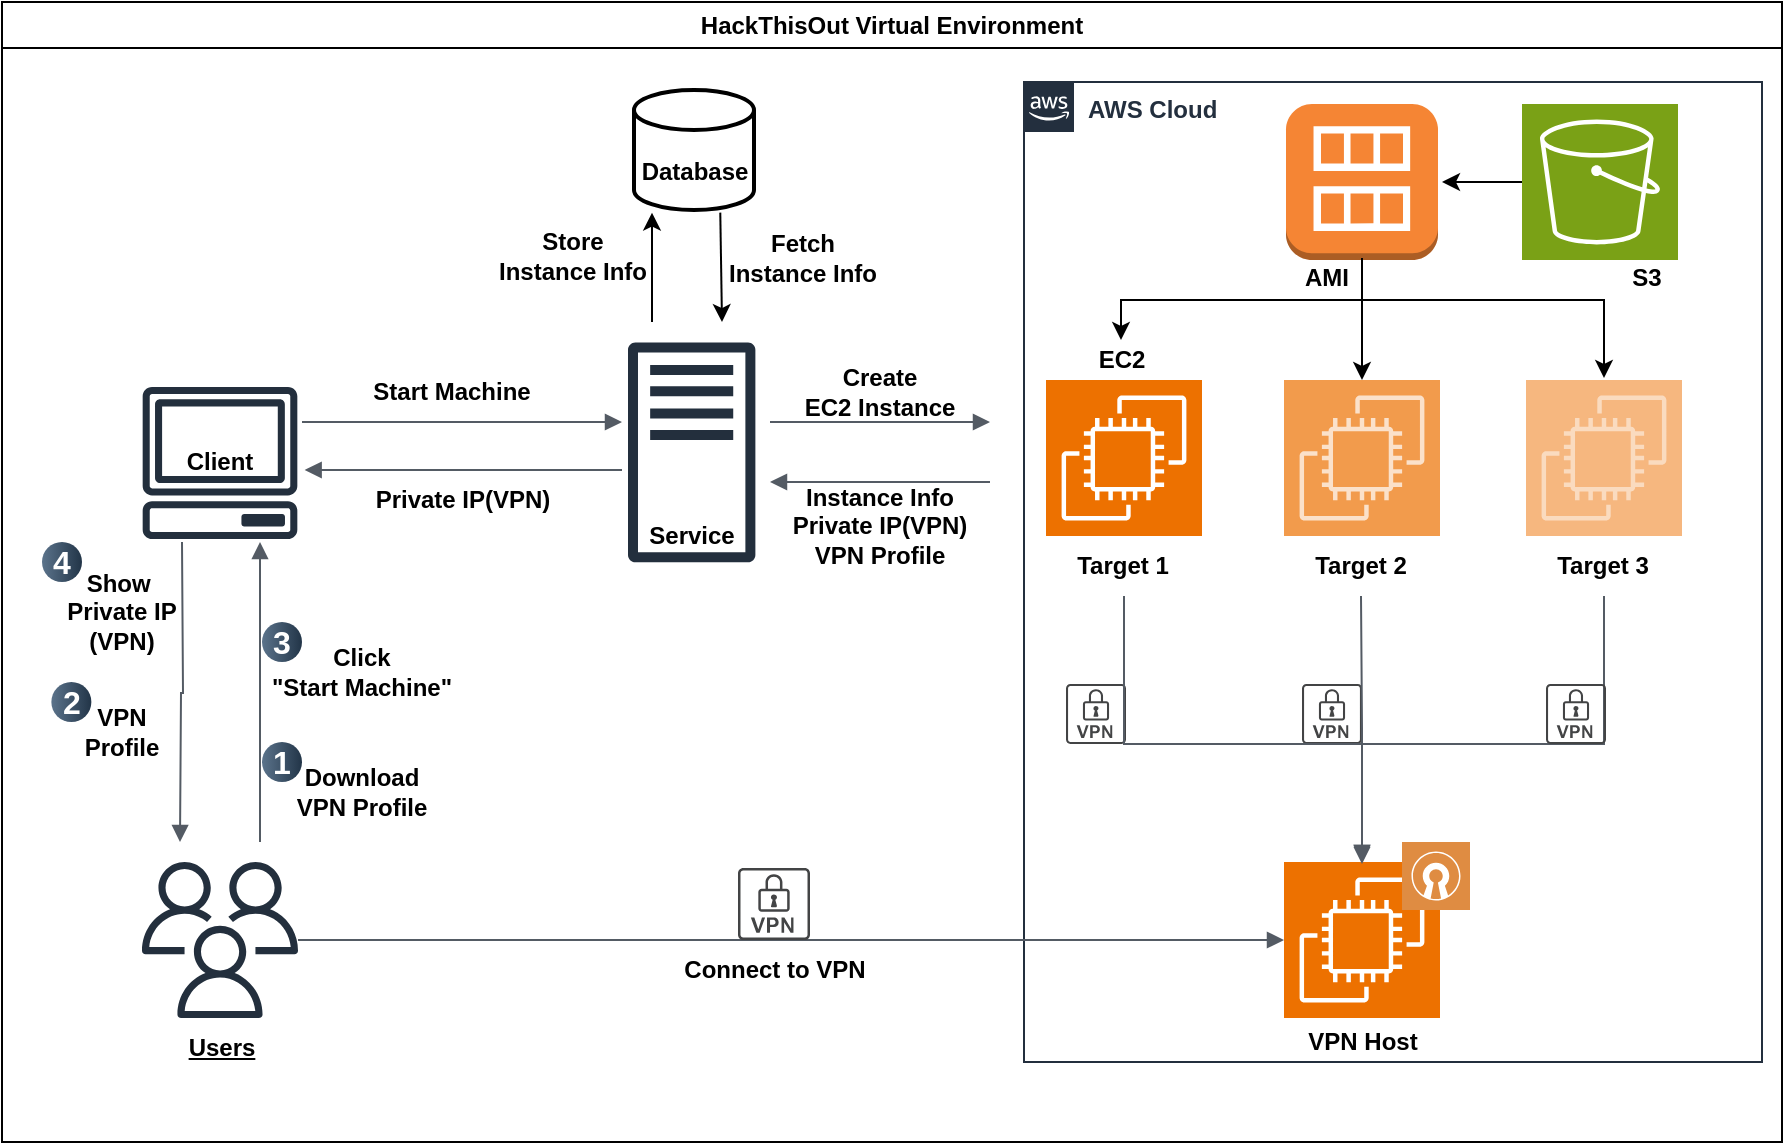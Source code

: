 <mxfile version="24.7.17">
  <diagram name="페이지-1" id="2hG1okMjOtvaAzbNeR-Z">
    <mxGraphModel dx="1098" dy="854" grid="1" gridSize="10" guides="1" tooltips="1" connect="1" arrows="1" fold="1" page="1" pageScale="1" pageWidth="1169" pageHeight="827" math="0" shadow="0">
      <root>
        <mxCell id="0" />
        <mxCell id="1" parent="0" />
        <mxCell id="3LaHb4LpxNbKLYxc8JNl-5" value="" style="sketch=0;points=[[0,0,0],[0.25,0,0],[0.5,0,0],[0.75,0,0],[1,0,0],[0,1,0],[0.25,1,0],[0.5,1,0],[0.75,1,0],[1,1,0],[0,0.25,0],[0,0.5,0],[0,0.75,0],[1,0.25,0],[1,0.5,0],[1,0.75,0]];outlineConnect=0;fontColor=#232F3E;fillColor=#ED7100;strokeColor=#ffffff;dashed=0;verticalLabelPosition=bottom;verticalAlign=top;align=center;html=1;fontSize=12;fontStyle=1;aspect=fixed;shape=mxgraph.aws4.resourceIcon;resIcon=mxgraph.aws4.ec2;" parent="1" vertex="1">
          <mxGeometry x="821" y="610" width="78" height="78" as="geometry" />
        </mxCell>
        <mxCell id="3LaHb4LpxNbKLYxc8JNl-77" value="HackThisOut Virtual Environment" style="swimlane;whiteSpace=wrap;html=1;align=center;" parent="1" vertex="1">
          <mxGeometry x="180" y="180" width="890" height="570" as="geometry">
            <mxRectangle x="180" y="180" width="170" height="30" as="alternateBounds" />
          </mxGeometry>
        </mxCell>
        <mxCell id="3LaHb4LpxNbKLYxc8JNl-56" value="AWS Cloud" style="points=[[0,0],[0.25,0],[0.5,0],[0.75,0],[1,0],[1,0.25],[1,0.5],[1,0.75],[1,1],[0.75,1],[0.5,1],[0.25,1],[0,1],[0,0.75],[0,0.5],[0,0.25]];outlineConnect=0;gradientColor=none;html=1;whiteSpace=wrap;fontSize=12;fontStyle=1;container=1;pointerEvents=0;collapsible=0;recursiveResize=0;shape=mxgraph.aws4.group;grIcon=mxgraph.aws4.group_aws_cloud_alt;strokeColor=#232F3E;fillColor=none;verticalAlign=top;align=left;spacingLeft=30;fontColor=#232F3E;dashed=0;" parent="3LaHb4LpxNbKLYxc8JNl-77" vertex="1">
          <mxGeometry x="511" y="40" width="369" height="490" as="geometry" />
        </mxCell>
        <mxCell id="3LaHb4LpxNbKLYxc8JNl-60" value="&lt;b&gt;VPN Host&lt;/b&gt;" style="text;html=1;align=center;verticalAlign=middle;whiteSpace=wrap;rounded=0;" parent="3LaHb4LpxNbKLYxc8JNl-56" vertex="1">
          <mxGeometry x="129" y="470" width="81" height="20" as="geometry" />
        </mxCell>
        <mxCell id="lUv1DDebho9h5tD2_DkO-5" value="" style="sketch=0;pointerEvents=1;shadow=0;dashed=0;html=1;strokeColor=none;fillColor=#434445;aspect=fixed;labelPosition=center;verticalLabelPosition=bottom;verticalAlign=top;align=center;outlineConnect=0;shape=mxgraph.vvd.vpn;fontStyle=1" parent="3LaHb4LpxNbKLYxc8JNl-56" vertex="1">
          <mxGeometry x="21" y="301" width="30" height="30" as="geometry" />
        </mxCell>
        <mxCell id="lUv1DDebho9h5tD2_DkO-7" value="" style="sketch=0;pointerEvents=1;shadow=0;dashed=0;html=1;strokeColor=none;fillColor=#434445;aspect=fixed;labelPosition=center;verticalLabelPosition=bottom;verticalAlign=top;align=center;outlineConnect=0;shape=mxgraph.vvd.vpn;fontStyle=1" parent="3LaHb4LpxNbKLYxc8JNl-56" vertex="1">
          <mxGeometry x="139" y="301" width="30" height="30" as="geometry" />
        </mxCell>
        <mxCell id="lUv1DDebho9h5tD2_DkO-35" value="" style="edgeStyle=orthogonalEdgeStyle;rounded=0;orthogonalLoop=1;jettySize=auto;html=1;" parent="3LaHb4LpxNbKLYxc8JNl-56" source="28ll6sZqFDaZWbsDjpcL-3" edge="1">
          <mxGeometry relative="1" as="geometry">
            <mxPoint x="209" y="50" as="targetPoint" />
          </mxGeometry>
        </mxCell>
        <mxCell id="28ll6sZqFDaZWbsDjpcL-3" value="" style="sketch=0;points=[[0,0,0],[0.25,0,0],[0.5,0,0],[0.75,0,0],[1,0,0],[0,1,0],[0.25,1,0],[0.5,1,0],[0.75,1,0],[1,1,0],[0,0.25,0],[0,0.5,0],[0,0.75,0],[1,0.25,0],[1,0.5,0],[1,0.75,0]];outlineConnect=0;fontColor=#232F3E;fillColor=#7AA116;strokeColor=#ffffff;dashed=0;verticalLabelPosition=bottom;verticalAlign=top;align=center;html=1;fontSize=12;fontStyle=1;aspect=fixed;shape=mxgraph.aws4.resourceIcon;resIcon=mxgraph.aws4.s3;" parent="3LaHb4LpxNbKLYxc8JNl-56" vertex="1">
          <mxGeometry x="249" y="11" width="78" height="78" as="geometry" />
        </mxCell>
        <mxCell id="3LaHb4LpxNbKLYxc8JNl-53" value="S3" style="text;html=1;align=center;verticalAlign=middle;whiteSpace=wrap;rounded=0;strokeColor=none;fontStyle=1" parent="3LaHb4LpxNbKLYxc8JNl-56" vertex="1">
          <mxGeometry x="296" y="89" width="31" height="17" as="geometry" />
        </mxCell>
        <mxCell id="lUv1DDebho9h5tD2_DkO-27" value="" style="outlineConnect=0;dashed=0;verticalLabelPosition=bottom;verticalAlign=top;align=center;html=1;shape=mxgraph.aws3.ami;fillColor=#F58534;gradientColor=none;" parent="3LaHb4LpxNbKLYxc8JNl-56" vertex="1">
          <mxGeometry x="131" y="11" width="76" height="78" as="geometry" />
        </mxCell>
        <mxCell id="lUv1DDebho9h5tD2_DkO-29" value="&lt;b&gt;AMI&lt;/b&gt;" style="text;html=1;align=center;verticalAlign=middle;resizable=0;points=[];autosize=1;strokeColor=none;fillColor=none;" parent="3LaHb4LpxNbKLYxc8JNl-56" vertex="1">
          <mxGeometry x="126" y="83" width="50" height="30" as="geometry" />
        </mxCell>
        <mxCell id="3LaHb4LpxNbKLYxc8JNl-73" value="" style="sketch=0;pointerEvents=1;shadow=0;dashed=0;html=1;strokeColor=none;fillColor=#DF8C42;labelPosition=center;verticalLabelPosition=bottom;verticalAlign=top;align=center;outlineConnect=0;shape=mxgraph.veeam2.open_vpn;" parent="3LaHb4LpxNbKLYxc8JNl-56" vertex="1">
          <mxGeometry x="189" y="380" width="34" height="34" as="geometry" />
        </mxCell>
        <mxCell id="lUv1DDebho9h5tD2_DkO-4" value="" style="strokeWidth=2;html=1;shape=mxgraph.flowchart.database;whiteSpace=wrap;" parent="3LaHb4LpxNbKLYxc8JNl-77" vertex="1">
          <mxGeometry x="316" y="44" width="60" height="60" as="geometry" />
        </mxCell>
        <mxCell id="lUv1DDebho9h5tD2_DkO-9" value="" style="endArrow=classic;html=1;rounded=0;entryX=0.15;entryY=1.022;entryDx=0;entryDy=0;entryPerimeter=0;" parent="3LaHb4LpxNbKLYxc8JNl-77" target="lUv1DDebho9h5tD2_DkO-4" edge="1">
          <mxGeometry width="50" height="50" relative="1" as="geometry">
            <mxPoint x="325" y="160" as="sourcePoint" />
            <mxPoint x="290" y="100" as="targetPoint" />
          </mxGeometry>
        </mxCell>
        <mxCell id="lUv1DDebho9h5tD2_DkO-11" value="&lt;div&gt;&lt;b&gt;Store&lt;/b&gt;&lt;/div&gt;&lt;b&gt;Instance Info&lt;/b&gt;" style="text;html=1;align=center;verticalAlign=middle;resizable=0;points=[];autosize=1;strokeColor=none;fillColor=none;" parent="3LaHb4LpxNbKLYxc8JNl-77" vertex="1">
          <mxGeometry x="235" y="107" width="100" height="40" as="geometry" />
        </mxCell>
        <mxCell id="lUv1DDebho9h5tD2_DkO-12" value="&lt;div&gt;&lt;b&gt;Fetch&lt;/b&gt;&lt;/div&gt;&lt;b&gt;Instance Info&lt;/b&gt;" style="text;html=1;align=center;verticalAlign=middle;resizable=0;points=[];autosize=1;strokeColor=none;fillColor=none;" parent="3LaHb4LpxNbKLYxc8JNl-77" vertex="1">
          <mxGeometry x="350" y="108" width="100" height="40" as="geometry" />
        </mxCell>
        <mxCell id="lUv1DDebho9h5tD2_DkO-36" value="&lt;b&gt;Database&lt;/b&gt;" style="text;html=1;align=center;verticalAlign=middle;resizable=0;points=[];autosize=1;strokeColor=none;fillColor=none;" parent="3LaHb4LpxNbKLYxc8JNl-77" vertex="1">
          <mxGeometry x="306" y="70" width="80" height="30" as="geometry" />
        </mxCell>
        <mxCell id="3LaHb4LpxNbKLYxc8JNl-21" value="" style="group;fontStyle=1" parent="1" vertex="1" connectable="0">
          <mxGeometry x="250" y="610" width="80" height="108" as="geometry" />
        </mxCell>
        <mxCell id="3LaHb4LpxNbKLYxc8JNl-16" value="" style="sketch=0;outlineConnect=0;fontColor=#232F3E;gradientColor=none;fillColor=#232F3D;strokeColor=none;dashed=0;verticalLabelPosition=bottom;verticalAlign=top;align=center;html=1;fontSize=12;fontStyle=1;aspect=fixed;pointerEvents=1;shape=mxgraph.aws4.users;" parent="3LaHb4LpxNbKLYxc8JNl-21" vertex="1">
          <mxGeometry width="78" height="78" as="geometry" />
        </mxCell>
        <mxCell id="3LaHb4LpxNbKLYxc8JNl-20" value="&lt;span&gt;&lt;u&gt;Users&lt;/u&gt;&lt;/span&gt;" style="text;html=1;align=center;verticalAlign=middle;whiteSpace=wrap;rounded=0;fontStyle=1" parent="3LaHb4LpxNbKLYxc8JNl-21" vertex="1">
          <mxGeometry y="78" width="80" height="30" as="geometry" />
        </mxCell>
        <mxCell id="3LaHb4LpxNbKLYxc8JNl-22" value="" style="group;fontStyle=1" parent="1" vertex="1" connectable="0">
          <mxGeometry x="250" y="372.5" width="80" height="100" as="geometry" />
        </mxCell>
        <mxCell id="28ll6sZqFDaZWbsDjpcL-4" value="" style="sketch=0;outlineConnect=0;fontColor=#232F3E;gradientColor=none;fillColor=#232F3D;strokeColor=none;dashed=0;verticalLabelPosition=bottom;verticalAlign=top;align=center;html=1;fontSize=12;fontStyle=1;aspect=fixed;pointerEvents=1;shape=mxgraph.aws4.client;" parent="3LaHb4LpxNbKLYxc8JNl-22" vertex="1">
          <mxGeometry width="78" height="76" as="geometry" />
        </mxCell>
        <mxCell id="3LaHb4LpxNbKLYxc8JNl-19" value="Client" style="text;html=1;align=center;verticalAlign=middle;whiteSpace=wrap;rounded=0;fontStyle=1" parent="3LaHb4LpxNbKLYxc8JNl-22" vertex="1">
          <mxGeometry x="-1" y="25" width="80" height="24" as="geometry" />
        </mxCell>
        <mxCell id="3LaHb4LpxNbKLYxc8JNl-23" value="" style="edgeStyle=orthogonalEdgeStyle;html=1;endArrow=block;elbow=vertical;startArrow=none;endFill=1;strokeColor=#545B64;rounded=0;entryX=0;entryY=0.5;entryDx=0;entryDy=0;entryPerimeter=0;fontStyle=1" parent="1" source="3LaHb4LpxNbKLYxc8JNl-16" target="3LaHb4LpxNbKLYxc8JNl-5" edge="1">
          <mxGeometry width="100" relative="1" as="geometry">
            <mxPoint x="471" y="470" as="sourcePoint" />
            <mxPoint x="571" y="470" as="targetPoint" />
          </mxGeometry>
        </mxCell>
        <mxCell id="3LaHb4LpxNbKLYxc8JNl-25" value="" style="sketch=0;pointerEvents=1;shadow=0;dashed=0;html=1;strokeColor=none;fillColor=#434445;aspect=fixed;labelPosition=center;verticalLabelPosition=bottom;verticalAlign=top;align=center;outlineConnect=0;shape=mxgraph.vvd.vpn;fontStyle=1" parent="1" vertex="1">
          <mxGeometry x="548" y="613" width="36" height="36" as="geometry" />
        </mxCell>
        <mxCell id="28ll6sZqFDaZWbsDjpcL-1" value="" style="sketch=0;points=[[0,0,0],[0.25,0,0],[0.5,0,0],[0.75,0,0],[1,0,0],[0,1,0],[0.25,1,0],[0.5,1,0],[0.75,1,0],[1,1,0],[0,0.25,0],[0,0.5,0],[0,0.75,0],[1,0.25,0],[1,0.5,0],[1,0.75,0]];outlineConnect=0;fontColor=#232F3E;fillColor=#ED7100;strokeColor=#ffffff;dashed=0;verticalLabelPosition=bottom;verticalAlign=top;align=center;html=1;fontSize=12;fontStyle=1;aspect=fixed;shape=mxgraph.aws4.resourceIcon;resIcon=mxgraph.aws4.ec2;" parent="1" vertex="1">
          <mxGeometry x="702" y="369" width="78" height="78" as="geometry" />
        </mxCell>
        <mxCell id="28ll6sZqFDaZWbsDjpcL-2" value="" style="sketch=0;points=[[0,0,0],[0.25,0,0],[0.5,0,0],[0.75,0,0],[1,0,0],[0,1,0],[0.25,1,0],[0.5,1,0],[0.75,1,0],[1,1,0],[0,0.25,0],[0,0.5,0],[0,0.75,0],[1,0.25,0],[1,0.5,0],[1,0.75,0]];outlineConnect=0;fontColor=#232F3E;fillColor=#ED7100;strokeColor=#ffffff;dashed=0;verticalLabelPosition=bottom;verticalAlign=top;align=center;html=1;fontSize=12;fontStyle=1;aspect=fixed;shape=mxgraph.aws4.resourceIcon;resIcon=mxgraph.aws4.ec2;opacity=70;" parent="1" vertex="1">
          <mxGeometry x="821" y="369" width="78" height="78" as="geometry" />
        </mxCell>
        <mxCell id="3LaHb4LpxNbKLYxc8JNl-9" value="" style="edgeStyle=orthogonalEdgeStyle;html=1;endArrow=none;elbow=vertical;startArrow=block;startFill=1;strokeColor=#545B64;rounded=0;exitX=0.5;exitY=0;exitDx=0;exitDy=0;exitPerimeter=0;fontStyle=1;entryX=0.5;entryY=1;entryDx=0;entryDy=0;" parent="1" source="3LaHb4LpxNbKLYxc8JNl-5" target="3LaHb4LpxNbKLYxc8JNl-49" edge="1">
          <mxGeometry width="100" relative="1" as="geometry">
            <mxPoint x="711" y="520" as="sourcePoint" />
            <mxPoint x="741" y="500" as="targetPoint" />
            <Array as="points">
              <mxPoint x="860" y="551" />
              <mxPoint x="741" y="551" />
              <mxPoint x="741" y="477" />
            </Array>
          </mxGeometry>
        </mxCell>
        <mxCell id="3LaHb4LpxNbKLYxc8JNl-10" value="" style="edgeStyle=orthogonalEdgeStyle;html=1;endArrow=none;elbow=vertical;startArrow=block;startFill=1;strokeColor=#545B64;rounded=0;exitX=0.5;exitY=0;exitDx=0;exitDy=0;exitPerimeter=0;entryX=0.5;entryY=1;entryDx=0;entryDy=0;fontStyle=1" parent="1" source="3LaHb4LpxNbKLYxc8JNl-5" target="3LaHb4LpxNbKLYxc8JNl-50" edge="1">
          <mxGeometry width="100" relative="1" as="geometry">
            <mxPoint x="701" y="560" as="sourcePoint" />
            <mxPoint x="860" y="510" as="targetPoint" />
          </mxGeometry>
        </mxCell>
        <mxCell id="3LaHb4LpxNbKLYxc8JNl-12" value="" style="edgeStyle=orthogonalEdgeStyle;html=1;endArrow=none;elbow=vertical;startArrow=block;startFill=1;strokeColor=#545B64;rounded=0;exitX=0.5;exitY=0;exitDx=0;exitDy=0;exitPerimeter=0;fontStyle=1;entryX=0.5;entryY=1;entryDx=0;entryDy=0;" parent="1" target="3LaHb4LpxNbKLYxc8JNl-51" edge="1">
          <mxGeometry width="100" relative="1" as="geometry">
            <mxPoint x="860" y="611.0" as="sourcePoint" />
            <mxPoint x="1010" y="520" as="targetPoint" />
            <Array as="points">
              <mxPoint x="860" y="551" />
              <mxPoint x="981" y="551" />
              <mxPoint x="981" y="477" />
            </Array>
          </mxGeometry>
        </mxCell>
        <mxCell id="3LaHb4LpxNbKLYxc8JNl-11" value="" style="sketch=0;points=[[0,0,0],[0.25,0,0],[0.5,0,0],[0.75,0,0],[1,0,0],[0,1,0],[0.25,1,0],[0.5,1,0],[0.75,1,0],[1,1,0],[0,0.25,0],[0,0.5,0],[0,0.75,0],[1,0.25,0],[1,0.5,0],[1,0.75,0]];outlineConnect=0;fontColor=#232F3E;fillColor=#ED7100;strokeColor=#ffffff;dashed=0;verticalLabelPosition=bottom;verticalAlign=top;align=center;html=1;fontSize=12;fontStyle=1;aspect=fixed;shape=mxgraph.aws4.resourceIcon;resIcon=mxgraph.aws4.ec2;opacity=50;" parent="1" vertex="1">
          <mxGeometry x="942" y="369" width="78" height="78" as="geometry" />
        </mxCell>
        <mxCell id="3LaHb4LpxNbKLYxc8JNl-40" value="" style="group;fontStyle=1" parent="1" vertex="1" connectable="0">
          <mxGeometry x="224.68" y="298" width="231.32" height="30" as="geometry" />
        </mxCell>
        <mxCell id="3LaHb4LpxNbKLYxc8JNl-33" value="" style="edgeStyle=orthogonalEdgeStyle;html=1;endArrow=block;elbow=vertical;startArrow=none;endFill=1;strokeColor=#545B64;rounded=0;fontStyle=1" parent="3LaHb4LpxNbKLYxc8JNl-40" edge="1">
          <mxGeometry width="100" relative="1" as="geometry">
            <mxPoint x="105.32" y="92" as="sourcePoint" />
            <mxPoint x="265.32" y="92" as="targetPoint" />
          </mxGeometry>
        </mxCell>
        <mxCell id="3LaHb4LpxNbKLYxc8JNl-43" value="" style="group;fontStyle=1" parent="1" vertex="1" connectable="0">
          <mxGeometry x="564" y="360" width="110" height="30" as="geometry" />
        </mxCell>
        <mxCell id="3LaHb4LpxNbKLYxc8JNl-35" value="" style="edgeStyle=orthogonalEdgeStyle;html=1;endArrow=block;elbow=vertical;startArrow=none;endFill=1;strokeColor=#545B64;rounded=0;fontStyle=1" parent="3LaHb4LpxNbKLYxc8JNl-43" edge="1">
          <mxGeometry width="100" relative="1" as="geometry">
            <mxPoint y="30" as="sourcePoint" />
            <mxPoint x="110" y="30" as="targetPoint" />
          </mxGeometry>
        </mxCell>
        <mxCell id="3LaHb4LpxNbKLYxc8JNl-39" value="Create&lt;div&gt;EC2 Instance&lt;/div&gt;" style="text;html=1;align=center;verticalAlign=middle;whiteSpace=wrap;rounded=0;fontStyle=1" parent="3LaHb4LpxNbKLYxc8JNl-43" vertex="1">
          <mxGeometry width="110" height="30" as="geometry" />
        </mxCell>
        <mxCell id="3LaHb4LpxNbKLYxc8JNl-46" value="" style="group;fontStyle=1" parent="1" vertex="1" connectable="0">
          <mxGeometry x="331.32" y="414" width="158.68" height="30" as="geometry" />
        </mxCell>
        <mxCell id="3LaHb4LpxNbKLYxc8JNl-47" value="" style="edgeStyle=orthogonalEdgeStyle;html=1;endArrow=none;elbow=vertical;startArrow=block;startFill=1;strokeColor=#545B64;rounded=0;fontStyle=1" parent="3LaHb4LpxNbKLYxc8JNl-46" edge="1">
          <mxGeometry width="100" relative="1" as="geometry">
            <mxPoint as="sourcePoint" />
            <mxPoint x="158.68" as="targetPoint" />
          </mxGeometry>
        </mxCell>
        <mxCell id="3LaHb4LpxNbKLYxc8JNl-48" value="&lt;div&gt;Private IP(VPN)&lt;/div&gt;" style="text;html=1;align=center;verticalAlign=middle;whiteSpace=wrap;rounded=0;fontStyle=1" parent="3LaHb4LpxNbKLYxc8JNl-46" vertex="1">
          <mxGeometry width="158.68" height="30" as="geometry" />
        </mxCell>
        <mxCell id="3LaHb4LpxNbKLYxc8JNl-38" value="&lt;span&gt;Start Machine&lt;/span&gt;" style="text;html=1;align=center;verticalAlign=middle;whiteSpace=wrap;rounded=0;fontStyle=1" parent="1" vertex="1">
          <mxGeometry x="330" y="360" width="150" height="30" as="geometry" />
        </mxCell>
        <mxCell id="3LaHb4LpxNbKLYxc8JNl-29" value="&lt;span&gt;Click&lt;/span&gt;&lt;div&gt;&lt;span&gt;&quot;Start Machine&quot;&lt;/span&gt;&lt;/div&gt;" style="text;html=1;align=center;verticalAlign=middle;whiteSpace=wrap;rounded=0;fontStyle=1" parent="1" vertex="1">
          <mxGeometry x="310" y="500" width="100" height="30" as="geometry" />
        </mxCell>
        <mxCell id="3LaHb4LpxNbKLYxc8JNl-28" value="" style="edgeStyle=orthogonalEdgeStyle;html=1;endArrow=none;elbow=vertical;startArrow=block;startFill=1;strokeColor=#545B64;rounded=0;fontStyle=1" parent="1" edge="1">
          <mxGeometry width="100" relative="1" as="geometry">
            <mxPoint x="309" y="450" as="sourcePoint" />
            <mxPoint x="309" y="600" as="targetPoint" />
            <Array as="points">
              <mxPoint x="309" y="590" />
            </Array>
          </mxGeometry>
        </mxCell>
        <mxCell id="3LaHb4LpxNbKLYxc8JNl-30" value="&lt;span&gt;Show&amp;nbsp;&lt;/span&gt;&lt;div&gt;&lt;span&gt;Private IP&lt;/span&gt;&lt;/div&gt;&lt;div&gt;&lt;span&gt;(VPN)&lt;/span&gt;&lt;/div&gt;" style="text;html=1;align=center;verticalAlign=middle;whiteSpace=wrap;rounded=0;fontStyle=1" parent="1" vertex="1">
          <mxGeometry x="210" y="470" width="60" height="30" as="geometry" />
        </mxCell>
        <mxCell id="3LaHb4LpxNbKLYxc8JNl-31" value="" style="edgeStyle=orthogonalEdgeStyle;html=1;endArrow=none;elbow=vertical;startArrow=block;startFill=1;strokeColor=#545B64;rounded=0;fontStyle=1" parent="1" edge="1">
          <mxGeometry width="100" relative="1" as="geometry">
            <mxPoint x="269" y="600" as="sourcePoint" />
            <mxPoint x="270" y="450" as="targetPoint" />
            <Array as="points" />
          </mxGeometry>
        </mxCell>
        <mxCell id="3LaHb4LpxNbKLYxc8JNl-49" value="Target 1" style="text;html=1;align=center;verticalAlign=middle;whiteSpace=wrap;rounded=0;fontStyle=1" parent="1" vertex="1">
          <mxGeometry x="701" y="447" width="79" height="30" as="geometry" />
        </mxCell>
        <mxCell id="3LaHb4LpxNbKLYxc8JNl-50" value="Target 2" style="text;html=1;align=center;verticalAlign=middle;whiteSpace=wrap;rounded=0;fontStyle=1" parent="1" vertex="1">
          <mxGeometry x="820" y="447" width="79" height="30" as="geometry" />
        </mxCell>
        <mxCell id="3LaHb4LpxNbKLYxc8JNl-51" value="Target 3" style="text;html=1;align=center;verticalAlign=middle;whiteSpace=wrap;rounded=0;fontStyle=1" parent="1" vertex="1">
          <mxGeometry x="941" y="447" width="79" height="30" as="geometry" />
        </mxCell>
        <mxCell id="3LaHb4LpxNbKLYxc8JNl-52" value="EC2" style="text;html=1;align=center;verticalAlign=middle;whiteSpace=wrap;rounded=0;strokeColor=none;fontStyle=1" parent="1" vertex="1">
          <mxGeometry x="704.5" y="349" width="70" height="20" as="geometry" />
        </mxCell>
        <mxCell id="3LaHb4LpxNbKLYxc8JNl-62" value="&lt;b&gt;VPN&lt;/b&gt;&lt;div&gt;&lt;b&gt;Profile&lt;/b&gt;&lt;/div&gt;" style="text;html=1;align=center;verticalAlign=middle;whiteSpace=wrap;rounded=0;" parent="1" vertex="1">
          <mxGeometry x="210" y="530" width="60" height="30" as="geometry" />
        </mxCell>
        <mxCell id="3LaHb4LpxNbKLYxc8JNl-64" value="&lt;b&gt;Download&lt;/b&gt;&lt;div&gt;&lt;b&gt;VPN Profile&lt;/b&gt;&lt;/div&gt;" style="text;html=1;align=center;verticalAlign=middle;whiteSpace=wrap;rounded=0;" parent="1" vertex="1">
          <mxGeometry x="320" y="560" width="80" height="30" as="geometry" />
        </mxCell>
        <mxCell id="3LaHb4LpxNbKLYxc8JNl-67" value="1" style="ellipse;whiteSpace=wrap;html=1;aspect=fixed;rotation=0;gradientColor=#223548;strokeColor=none;gradientDirection=east;fillColor=#5b738b;rounded=0;pointerEvents=0;fontFamily=Helvetica;fontSize=16;fontColor=#FFFFFF;spacingTop=4;spacingBottom=4;spacingLeft=4;spacingRight=4;points=[];fontStyle=1" parent="1" vertex="1">
          <mxGeometry x="310" y="550" width="20" height="20" as="geometry" />
        </mxCell>
        <mxCell id="3LaHb4LpxNbKLYxc8JNl-68" value="2" style="ellipse;whiteSpace=wrap;html=1;aspect=fixed;rotation=0;gradientColor=#223548;strokeColor=none;gradientDirection=east;fillColor=#5b738b;rounded=0;pointerEvents=0;fontFamily=Helvetica;fontSize=16;fontColor=#FFFFFF;spacingTop=4;spacingBottom=4;spacingLeft=4;spacingRight=4;points=[];fontStyle=1" parent="1" vertex="1">
          <mxGeometry x="204.68" y="520" width="20" height="20" as="geometry" />
        </mxCell>
        <mxCell id="3LaHb4LpxNbKLYxc8JNl-69" value="3" style="ellipse;whiteSpace=wrap;html=1;aspect=fixed;rotation=0;gradientColor=#223548;strokeColor=none;gradientDirection=east;fillColor=#5b738b;rounded=0;pointerEvents=0;fontFamily=Helvetica;fontSize=16;fontColor=#FFFFFF;spacingTop=4;spacingBottom=4;spacingLeft=4;spacingRight=4;points=[];fontStyle=1" parent="1" vertex="1">
          <mxGeometry x="310" y="490" width="20" height="20" as="geometry" />
        </mxCell>
        <mxCell id="3LaHb4LpxNbKLYxc8JNl-71" value="4" style="ellipse;whiteSpace=wrap;html=1;aspect=fixed;rotation=0;gradientColor=#223548;strokeColor=none;gradientDirection=east;fillColor=#5b738b;rounded=0;pointerEvents=0;fontFamily=Helvetica;fontSize=16;fontColor=#FFFFFF;spacingTop=4;spacingBottom=4;spacingLeft=4;spacingRight=4;points=[];fontStyle=1;align=center;verticalAlign=middle;" parent="1" vertex="1">
          <mxGeometry x="200" y="450" width="20" height="20" as="geometry" />
        </mxCell>
        <mxCell id="3LaHb4LpxNbKLYxc8JNl-74" value="&lt;b&gt;Connect to VPN&lt;/b&gt;" style="text;html=1;align=center;verticalAlign=middle;whiteSpace=wrap;rounded=0;" parent="1" vertex="1">
          <mxGeometry x="516.5" y="649" width="99" height="30" as="geometry" />
        </mxCell>
        <mxCell id="lUv1DDebho9h5tD2_DkO-8" value="" style="sketch=0;pointerEvents=1;shadow=0;dashed=0;html=1;strokeColor=none;fillColor=#434445;aspect=fixed;labelPosition=center;verticalLabelPosition=bottom;verticalAlign=top;align=center;outlineConnect=0;shape=mxgraph.vvd.vpn;fontStyle=1" parent="1" vertex="1">
          <mxGeometry x="952" y="521" width="30" height="30" as="geometry" />
        </mxCell>
        <mxCell id="lUv1DDebho9h5tD2_DkO-10" value="" style="endArrow=classic;html=1;rounded=0;exitX=0.719;exitY=1.022;exitDx=0;exitDy=0;exitPerimeter=0;" parent="1" source="lUv1DDebho9h5tD2_DkO-4" edge="1">
          <mxGeometry width="50" height="50" relative="1" as="geometry">
            <mxPoint x="530" y="310" as="sourcePoint" />
            <mxPoint x="540" y="340" as="targetPoint" />
          </mxGeometry>
        </mxCell>
        <mxCell id="lUv1DDebho9h5tD2_DkO-30" value="" style="edgeStyle=orthogonalEdgeStyle;rounded=0;orthogonalLoop=1;jettySize=auto;html=1;exitX=0.5;exitY=1;exitDx=0;exitDy=0;exitPerimeter=0;" parent="1" source="lUv1DDebho9h5tD2_DkO-27" target="3LaHb4LpxNbKLYxc8JNl-52" edge="1">
          <mxGeometry relative="1" as="geometry">
            <mxPoint x="860" y="370" as="targetPoint" />
          </mxGeometry>
        </mxCell>
        <mxCell id="lUv1DDebho9h5tD2_DkO-32" value="" style="edgeStyle=orthogonalEdgeStyle;rounded=0;orthogonalLoop=1;jettySize=auto;html=1;exitX=0.5;exitY=1;exitDx=0;exitDy=0;exitPerimeter=0;entryX=0.5;entryY=0;entryDx=0;entryDy=0;entryPerimeter=0;" parent="1" edge="1">
          <mxGeometry relative="1" as="geometry">
            <mxPoint x="860.0" y="308" as="sourcePoint" />
            <mxPoint x="981" y="368" as="targetPoint" />
            <Array as="points">
              <mxPoint x="860" y="329" />
              <mxPoint x="981" y="329" />
            </Array>
          </mxGeometry>
        </mxCell>
        <mxCell id="lUv1DDebho9h5tD2_DkO-34" value="" style="edgeStyle=orthogonalEdgeStyle;rounded=0;orthogonalLoop=1;jettySize=auto;html=1;" parent="1" source="lUv1DDebho9h5tD2_DkO-27" target="28ll6sZqFDaZWbsDjpcL-2" edge="1">
          <mxGeometry relative="1" as="geometry" />
        </mxCell>
        <mxCell id="3LaHb4LpxNbKLYxc8JNl-37" value="" style="edgeStyle=orthogonalEdgeStyle;html=1;endArrow=none;elbow=vertical;startArrow=block;startFill=1;strokeColor=#545B64;rounded=0;fontStyle=1" parent="1" edge="1">
          <mxGeometry width="100" relative="1" as="geometry">
            <mxPoint x="564" y="420" as="sourcePoint" />
            <mxPoint x="674" y="420" as="targetPoint" />
          </mxGeometry>
        </mxCell>
        <mxCell id="3LaHb4LpxNbKLYxc8JNl-44" value="Instance Info&lt;div&gt;Private IP(VPN)&lt;/div&gt;&lt;div&gt;VPN Profile&lt;/div&gt;" style="text;html=1;align=center;verticalAlign=middle;whiteSpace=wrap;rounded=0;fontStyle=1" parent="1" vertex="1">
          <mxGeometry x="564" y="427" width="110" height="30" as="geometry" />
        </mxCell>
        <mxCell id="3LaHb4LpxNbKLYxc8JNl-1" value="" style="sketch=0;outlineConnect=0;fontColor=#232F3E;gradientColor=none;fillColor=#232F3D;strokeColor=none;dashed=0;verticalLabelPosition=bottom;verticalAlign=top;align=center;html=1;fontSize=12;fontStyle=1;aspect=fixed;pointerEvents=1;shape=mxgraph.aws4.traditional_server;" parent="1" vertex="1">
          <mxGeometry x="493" y="350" width="63.69" height="110.4" as="geometry" />
        </mxCell>
        <mxCell id="3LaHb4LpxNbKLYxc8JNl-17" value="Service" style="text;html=1;align=center;verticalAlign=middle;whiteSpace=wrap;rounded=0;fontStyle=1" parent="1" vertex="1">
          <mxGeometry x="491.73" y="431.5" width="66" height="30" as="geometry" />
        </mxCell>
      </root>
    </mxGraphModel>
  </diagram>
</mxfile>
